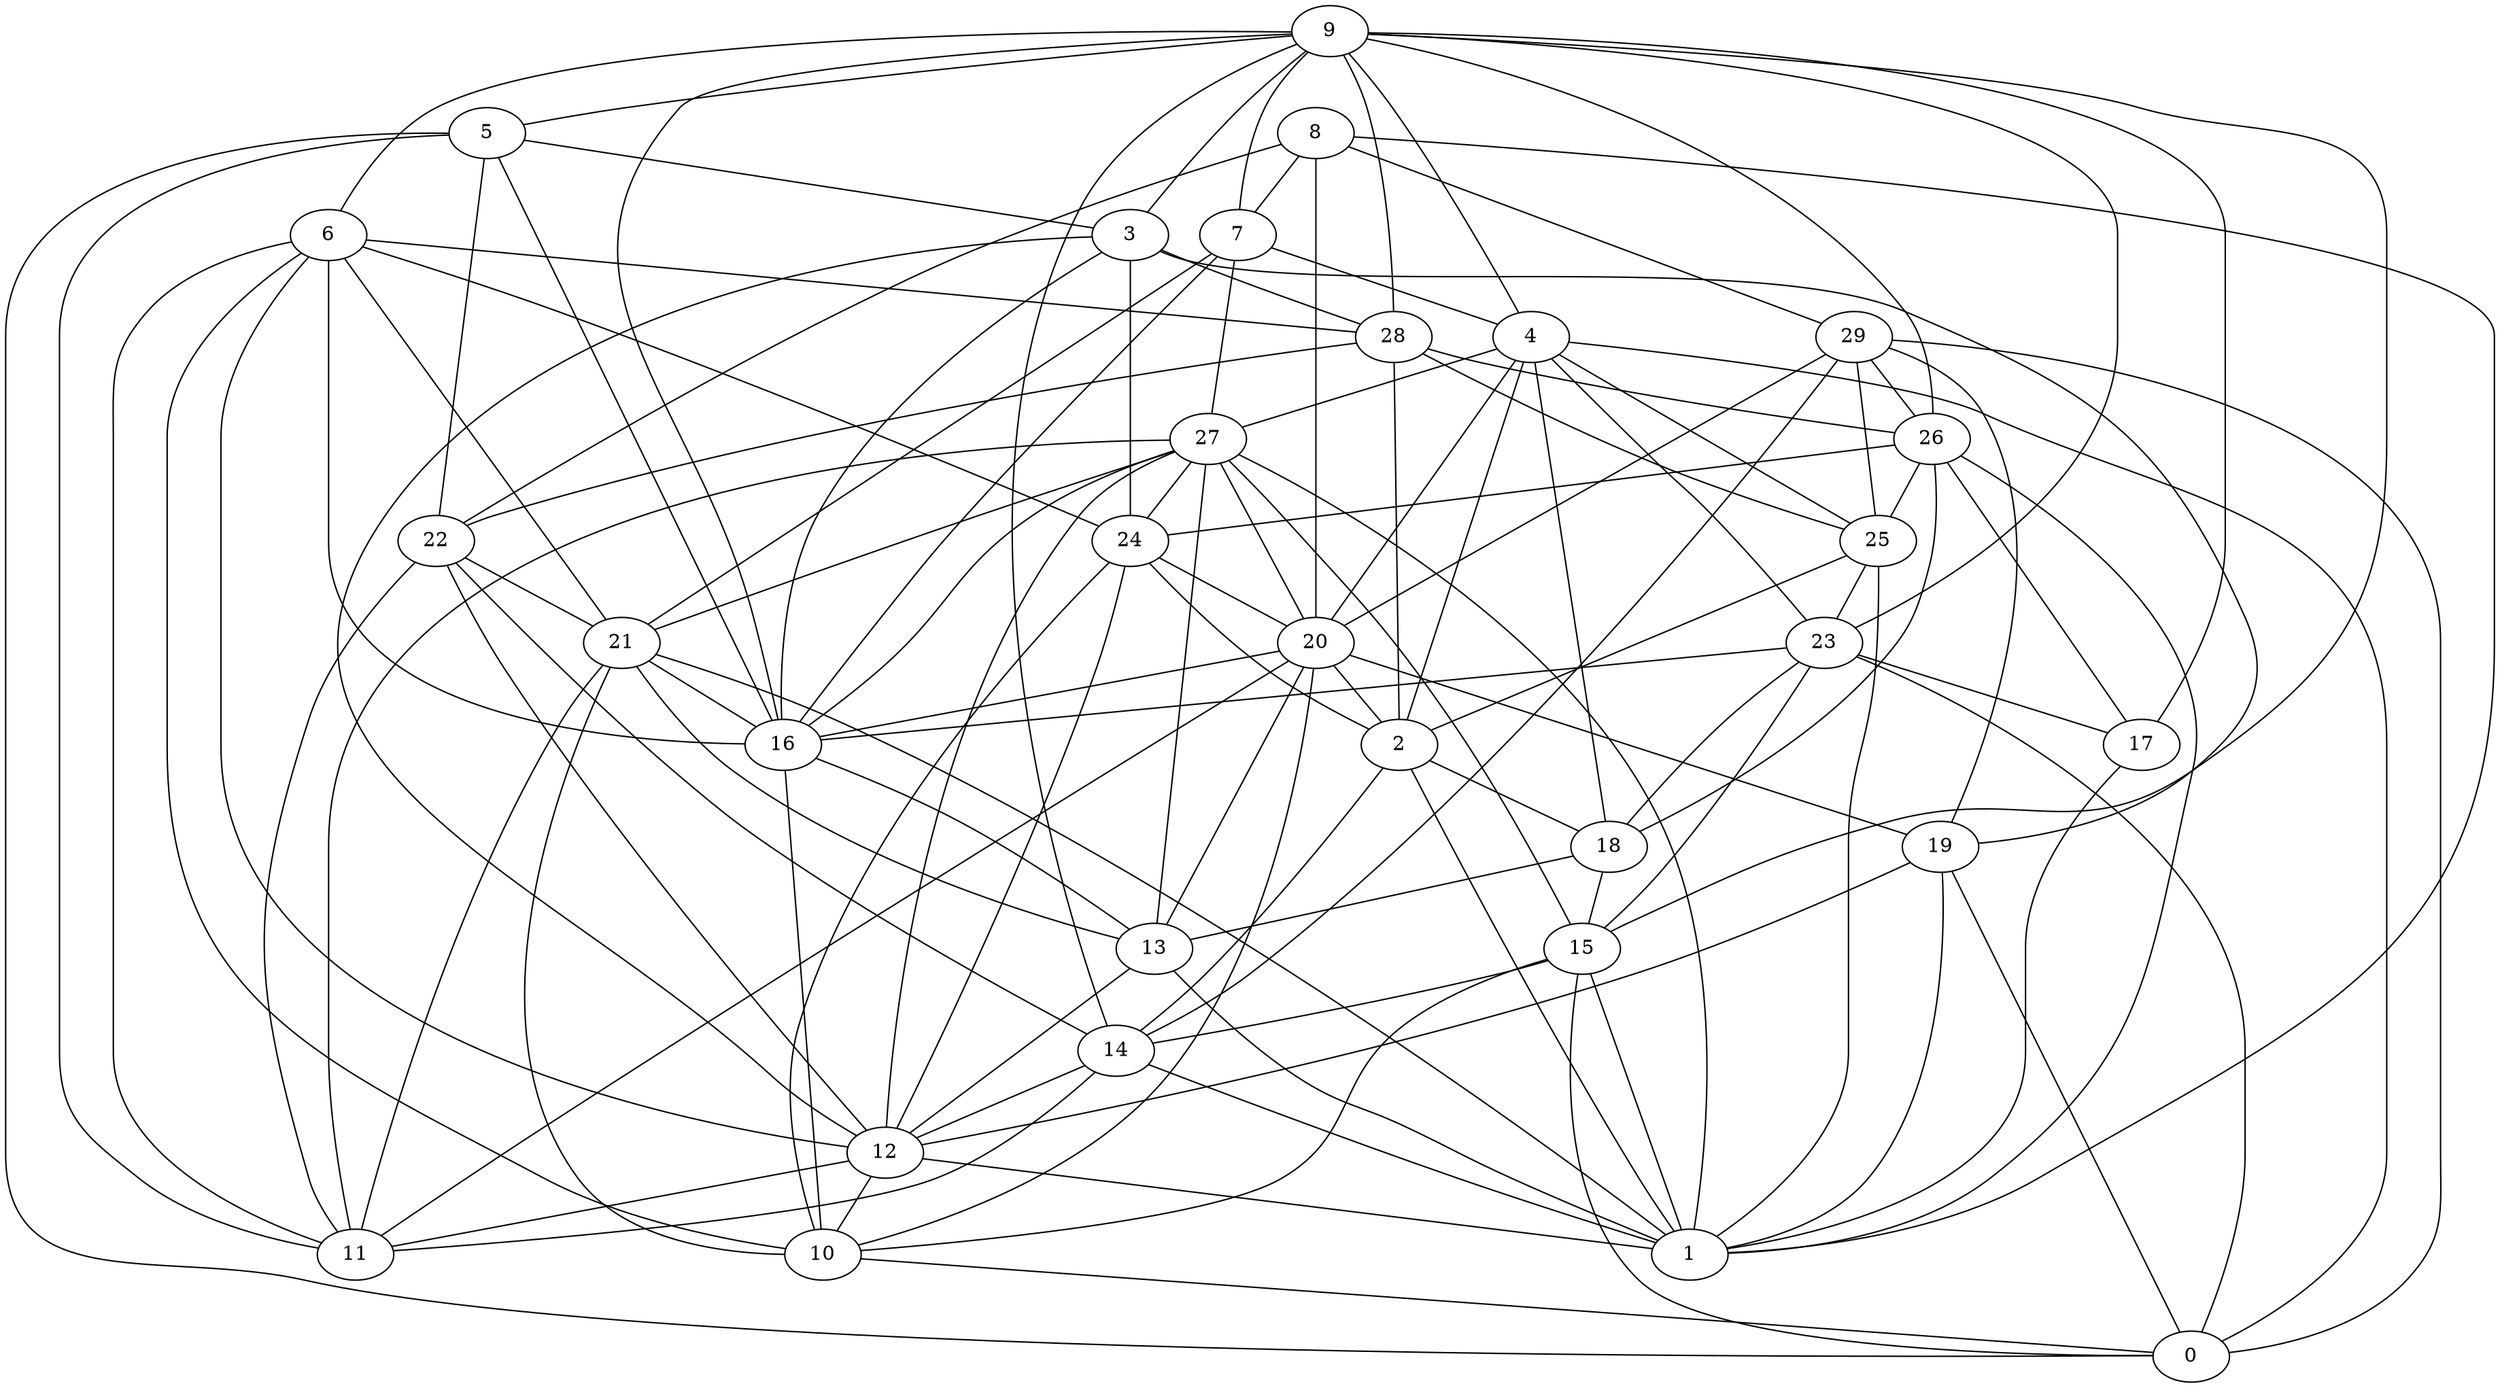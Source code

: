 digraph GG_graph {

subgraph G_graph {
edge [color = black]
"5" -> "16" [dir = none]
"5" -> "3" [dir = none]
"29" -> "25" [dir = none]
"29" -> "20" [dir = none]
"15" -> "10" [dir = none]
"15" -> "0" [dir = none]
"27" -> "16" [dir = none]
"27" -> "12" [dir = none]
"27" -> "1" [dir = none]
"27" -> "13" [dir = none]
"27" -> "24" [dir = none]
"20" -> "2" [dir = none]
"14" -> "12" [dir = none]
"26" -> "24" [dir = none]
"26" -> "25" [dir = none]
"18" -> "13" [dir = none]
"18" -> "15" [dir = none]
"19" -> "0" [dir = none]
"19" -> "1" [dir = none]
"12" -> "11" [dir = none]
"12" -> "10" [dir = none]
"9" -> "16" [dir = none]
"9" -> "28" [dir = none]
"9" -> "17" [dir = none]
"22" -> "14" [dir = none]
"22" -> "21" [dir = none]
"17" -> "1" [dir = none]
"28" -> "25" [dir = none]
"28" -> "26" [dir = none]
"28" -> "2" [dir = none]
"28" -> "22" [dir = none]
"10" -> "0" [dir = none]
"7" -> "21" [dir = none]
"7" -> "4" [dir = none]
"16" -> "13" [dir = none]
"6" -> "11" [dir = none]
"6" -> "10" [dir = none]
"6" -> "12" [dir = none]
"3" -> "12" [dir = none]
"3" -> "24" [dir = none]
"3" -> "28" [dir = none]
"3" -> "16" [dir = none]
"8" -> "29" [dir = none]
"8" -> "7" [dir = none]
"8" -> "20" [dir = none]
"8" -> "1" [dir = none]
"4" -> "27" [dir = none]
"4" -> "20" [dir = none]
"4" -> "25" [dir = none]
"4" -> "0" [dir = none]
"25" -> "2" [dir = none]
"2" -> "1" [dir = none]
"2" -> "18" [dir = none]
"2" -> "14" [dir = none]
"24" -> "10" [dir = none]
"24" -> "20" [dir = none]
"23" -> "0" [dir = none]
"23" -> "17" [dir = none]
"22" -> "11" [dir = none]
"20" -> "16" [dir = none]
"26" -> "17" [dir = none]
"21" -> "13" [dir = none]
"29" -> "19" [dir = none]
"9" -> "23" [dir = none]
"13" -> "1" [dir = none]
"24" -> "2" [dir = none]
"23" -> "15" [dir = none]
"3" -> "19" [dir = none]
"23" -> "16" [dir = none]
"26" -> "1" [dir = none]
"27" -> "20" [dir = none]
"16" -> "10" [dir = none]
"5" -> "0" [dir = none]
"21" -> "11" [dir = none]
"9" -> "7" [dir = none]
"5" -> "22" [dir = none]
"6" -> "16" [dir = none]
"8" -> "22" [dir = none]
"15" -> "14" [dir = none]
"6" -> "28" [dir = none]
"6" -> "24" [dir = none]
"21" -> "16" [dir = none]
"4" -> "23" [dir = none]
"25" -> "1" [dir = none]
"21" -> "10" [dir = none]
"9" -> "4" [dir = none]
"13" -> "12" [dir = none]
"6" -> "21" [dir = none]
"15" -> "1" [dir = none]
"27" -> "11" [dir = none]
"26" -> "18" [dir = none]
"12" -> "1" [dir = none]
"25" -> "23" [dir = none]
"9" -> "6" [dir = none]
"4" -> "18" [dir = none]
"20" -> "10" [dir = none]
"29" -> "14" [dir = none]
"14" -> "11" [dir = none]
"29" -> "0" [dir = none]
"9" -> "26" [dir = none]
"24" -> "12" [dir = none]
"19" -> "12" [dir = none]
"9" -> "3" [dir = none]
"9" -> "5" [dir = none]
"9" -> "14" [dir = none]
"21" -> "1" [dir = none]
"27" -> "21" [dir = none]
"20" -> "11" [dir = none]
"22" -> "12" [dir = none]
"23" -> "18" [dir = none]
"4" -> "2" [dir = none]
"27" -> "15" [dir = none]
"7" -> "27" [dir = none]
"29" -> "26" [dir = none]
"20" -> "13" [dir = none]
"20" -> "19" [dir = none]
"7" -> "16" [dir = none]
"5" -> "11" [dir = none]
"14" -> "1" [dir = none]
"9" -> "15" [dir = none]
}

}
